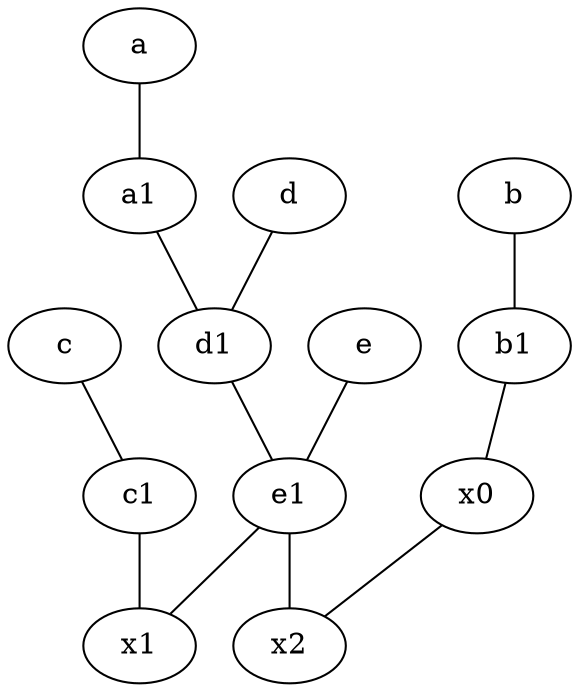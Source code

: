 graph {
	node [labelfontsize=50]
	b1 [labelfontsize=50 pos="9,4!"]
	x1 [labelfontsize=50]
	d1 [labelfontsize=50 pos="3,5!"]
	c1 [labelfontsize=50 pos="4.5,3!"]
	e [labelfontsize=50 pos="7,9!"]
	e1 [labelfontsize=50 pos="7,7!"]
	a1 [labelfontsize=50 pos="8,3!"]
	x2 [labelfontsize=50]
	x0 [labelfontsize=50]
	a -- a1
	e1 -- x1
	e1 -- x2
	e -- e1
	b1 -- x0
	d -- d1
	c -- c1
	b -- b1
	a1 -- d1
	x0 -- x2
	c1 -- x1
	d1 -- e1
}
